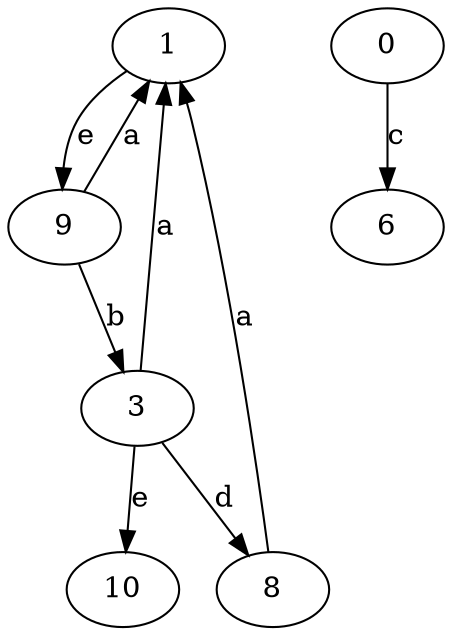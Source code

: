 strict digraph  {
1;
3;
6;
0;
8;
9;
10;
1 -> 9  [label=e];
3 -> 1  [label=a];
3 -> 8  [label=d];
3 -> 10  [label=e];
0 -> 6  [label=c];
8 -> 1  [label=a];
9 -> 1  [label=a];
9 -> 3  [label=b];
}

